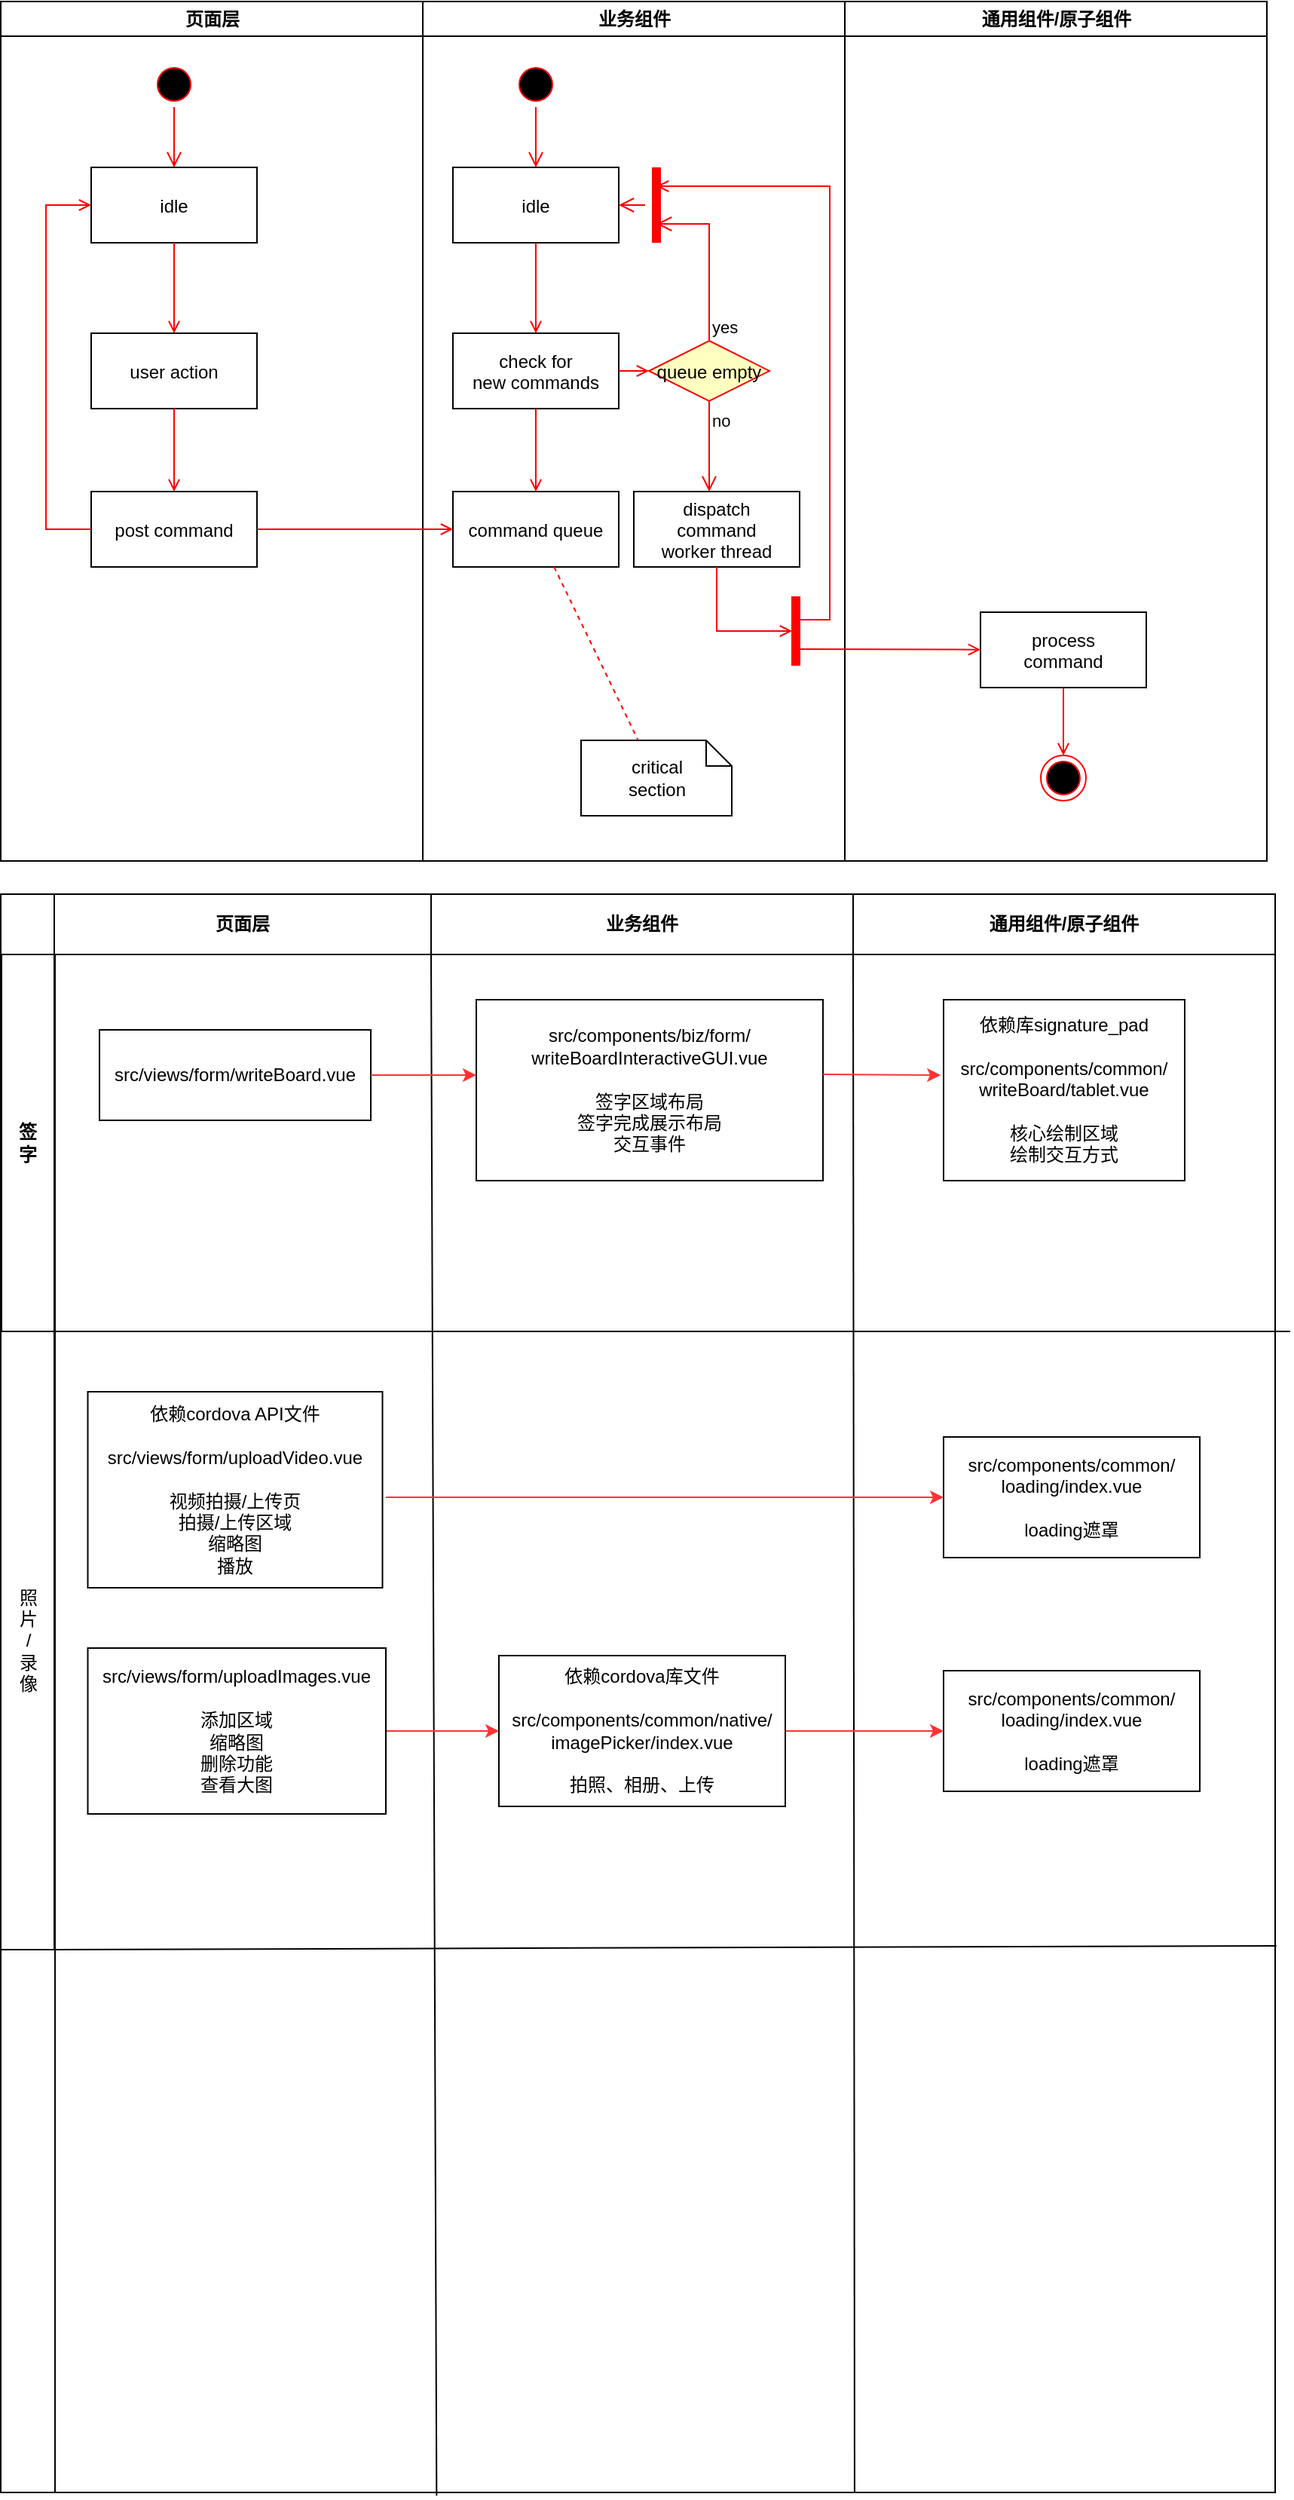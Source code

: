<mxfile version="15.0.3" type="github">
  <diagram name="Page-1" id="e7e014a7-5840-1c2e-5031-d8a46d1fe8dd">
    <mxGraphModel dx="946" dy="532" grid="1" gridSize="10" guides="1" tooltips="1" connect="1" arrows="1" fold="1" page="1" pageScale="1" pageWidth="1169" pageHeight="826" background="none" math="0" shadow="0">
      <root>
        <mxCell id="0" />
        <mxCell id="1" parent="0" />
        <mxCell id="2" value="页面层" style="swimlane;whiteSpace=wrap" parent="1" vertex="1">
          <mxGeometry x="164.5" y="128" width="280" height="570" as="geometry" />
        </mxCell>
        <mxCell id="5" value="" style="ellipse;shape=startState;fillColor=#000000;strokeColor=#ff0000;" parent="2" vertex="1">
          <mxGeometry x="100" y="40" width="30" height="30" as="geometry" />
        </mxCell>
        <mxCell id="6" value="" style="edgeStyle=elbowEdgeStyle;elbow=horizontal;verticalAlign=bottom;endArrow=open;endSize=8;strokeColor=#FF0000;endFill=1;rounded=0" parent="2" source="5" target="7" edge="1">
          <mxGeometry x="100" y="40" as="geometry">
            <mxPoint x="115" y="110" as="targetPoint" />
          </mxGeometry>
        </mxCell>
        <mxCell id="7" value="idle" style="" parent="2" vertex="1">
          <mxGeometry x="60" y="110" width="110" height="50" as="geometry" />
        </mxCell>
        <mxCell id="8" value="user action" style="" parent="2" vertex="1">
          <mxGeometry x="60" y="220" width="110" height="50" as="geometry" />
        </mxCell>
        <mxCell id="9" value="" style="endArrow=open;strokeColor=#FF0000;endFill=1;rounded=0" parent="2" source="7" target="8" edge="1">
          <mxGeometry relative="1" as="geometry" />
        </mxCell>
        <mxCell id="10" value="post command" style="" parent="2" vertex="1">
          <mxGeometry x="60" y="325" width="110" height="50" as="geometry" />
        </mxCell>
        <mxCell id="11" value="" style="endArrow=open;strokeColor=#FF0000;endFill=1;rounded=0" parent="2" source="8" target="10" edge="1">
          <mxGeometry relative="1" as="geometry" />
        </mxCell>
        <mxCell id="12" value="" style="edgeStyle=elbowEdgeStyle;elbow=horizontal;strokeColor=#FF0000;endArrow=open;endFill=1;rounded=0" parent="2" source="10" target="7" edge="1">
          <mxGeometry width="100" height="100" relative="1" as="geometry">
            <mxPoint x="160" y="290" as="sourcePoint" />
            <mxPoint x="260" y="190" as="targetPoint" />
            <Array as="points">
              <mxPoint x="30" y="250" />
            </Array>
          </mxGeometry>
        </mxCell>
        <mxCell id="3" value="业务组件" style="swimlane;whiteSpace=wrap" parent="1" vertex="1">
          <mxGeometry x="444.5" y="128" width="280" height="570" as="geometry" />
        </mxCell>
        <mxCell id="13" value="" style="ellipse;shape=startState;fillColor=#000000;strokeColor=#ff0000;" parent="3" vertex="1">
          <mxGeometry x="60" y="40" width="30" height="30" as="geometry" />
        </mxCell>
        <mxCell id="14" value="" style="edgeStyle=elbowEdgeStyle;elbow=horizontal;verticalAlign=bottom;endArrow=open;endSize=8;strokeColor=#FF0000;endFill=1;rounded=0" parent="3" source="13" target="15" edge="1">
          <mxGeometry x="40" y="20" as="geometry">
            <mxPoint x="55" y="90" as="targetPoint" />
          </mxGeometry>
        </mxCell>
        <mxCell id="15" value="idle" style="" parent="3" vertex="1">
          <mxGeometry x="20" y="110" width="110" height="50" as="geometry" />
        </mxCell>
        <mxCell id="16" value="check for &#xa;new commands" style="" parent="3" vertex="1">
          <mxGeometry x="20" y="220" width="110" height="50" as="geometry" />
        </mxCell>
        <mxCell id="17" value="" style="endArrow=open;strokeColor=#FF0000;endFill=1;rounded=0" parent="3" source="15" target="16" edge="1">
          <mxGeometry relative="1" as="geometry" />
        </mxCell>
        <mxCell id="18" value="command queue" style="" parent="3" vertex="1">
          <mxGeometry x="20" y="325" width="110" height="50" as="geometry" />
        </mxCell>
        <mxCell id="19" value="" style="endArrow=open;strokeColor=#FF0000;endFill=1;rounded=0" parent="3" source="16" target="18" edge="1">
          <mxGeometry relative="1" as="geometry" />
        </mxCell>
        <mxCell id="21" value="queue empty" style="rhombus;fillColor=#ffffc0;strokeColor=#ff0000;" parent="3" vertex="1">
          <mxGeometry x="150" y="225" width="80" height="40" as="geometry" />
        </mxCell>
        <mxCell id="22" value="yes" style="edgeStyle=elbowEdgeStyle;elbow=horizontal;align=left;verticalAlign=bottom;endArrow=open;endSize=8;strokeColor=#FF0000;exitX=0.5;exitY=0;endFill=1;rounded=0;entryX=0.75;entryY=0.5;entryPerimeter=0" parent="3" source="21" target="25" edge="1">
          <mxGeometry x="-1" relative="1" as="geometry">
            <mxPoint x="160" y="150" as="targetPoint" />
            <Array as="points">
              <mxPoint x="190" y="180" />
            </Array>
          </mxGeometry>
        </mxCell>
        <mxCell id="23" value="no" style="edgeStyle=elbowEdgeStyle;elbow=horizontal;align=left;verticalAlign=top;endArrow=open;endSize=8;strokeColor=#FF0000;endFill=1;rounded=0" parent="3" source="21" target="30" edge="1">
          <mxGeometry x="-1" relative="1" as="geometry">
            <mxPoint x="190" y="305" as="targetPoint" />
          </mxGeometry>
        </mxCell>
        <mxCell id="24" value="" style="endArrow=open;strokeColor=#FF0000;endFill=1;rounded=0" parent="3" source="16" target="21" edge="1">
          <mxGeometry relative="1" as="geometry" />
        </mxCell>
        <mxCell id="25" value="" style="shape=line;strokeWidth=6;strokeColor=#ff0000;rotation=90" parent="3" vertex="1">
          <mxGeometry x="130" y="127.5" width="50" height="15" as="geometry" />
        </mxCell>
        <mxCell id="26" value="" style="edgeStyle=elbowEdgeStyle;elbow=horizontal;verticalAlign=bottom;endArrow=open;endSize=8;strokeColor=#FF0000;endFill=1;rounded=0" parent="3" source="25" target="15" edge="1">
          <mxGeometry x="130" y="90" as="geometry">
            <mxPoint x="230" y="140" as="targetPoint" />
          </mxGeometry>
        </mxCell>
        <mxCell id="30" value="dispatch&#xa;command&#xa;worker thread" style="" parent="3" vertex="1">
          <mxGeometry x="140" y="325" width="110" height="50" as="geometry" />
        </mxCell>
        <mxCell id="31" value="critical&#xa;section" style="shape=note;whiteSpace=wrap;size=17" parent="3" vertex="1">
          <mxGeometry x="105" y="490" width="100" height="50" as="geometry" />
        </mxCell>
        <mxCell id="32" value="" style="endArrow=none;strokeColor=#FF0000;endFill=0;rounded=0;dashed=1" parent="3" source="18" target="31" edge="1">
          <mxGeometry relative="1" as="geometry" />
        </mxCell>
        <mxCell id="34" value="" style="whiteSpace=wrap;strokeColor=#FF0000;fillColor=#FF0000" parent="3" vertex="1">
          <mxGeometry x="245" y="395" width="5" height="45" as="geometry" />
        </mxCell>
        <mxCell id="41" value="" style="edgeStyle=elbowEdgeStyle;elbow=horizontal;entryX=0;entryY=0.5;strokeColor=#FF0000;endArrow=open;endFill=1;rounded=0" parent="3" source="30" target="34" edge="1">
          <mxGeometry width="100" height="100" relative="1" as="geometry">
            <mxPoint x="60" y="480" as="sourcePoint" />
            <mxPoint x="160" y="380" as="targetPoint" />
            <Array as="points">
              <mxPoint x="195" y="400" />
            </Array>
          </mxGeometry>
        </mxCell>
        <mxCell id="4" value="通用组件/原子组件" style="swimlane;whiteSpace=wrap" parent="1" vertex="1">
          <mxGeometry x="724.5" y="128" width="280" height="570" as="geometry" />
        </mxCell>
        <mxCell id="33" value="process&#xa;command" style="" parent="4" vertex="1">
          <mxGeometry x="90" y="405" width="110" height="50" as="geometry" />
        </mxCell>
        <mxCell id="35" value="" style="edgeStyle=elbowEdgeStyle;elbow=horizontal;strokeColor=#FF0000;endArrow=open;endFill=1;rounded=0;entryX=0.25;entryY=0.5;entryPerimeter=0" parent="4" target="25" edge="1">
          <mxGeometry width="100" height="100" relative="1" as="geometry">
            <mxPoint x="-30" y="410" as="sourcePoint" />
            <mxPoint x="-120" y="120" as="targetPoint" />
            <Array as="points">
              <mxPoint x="-10" y="135" />
            </Array>
          </mxGeometry>
        </mxCell>
        <mxCell id="37" value="" style="edgeStyle=none;strokeColor=#FF0000;endArrow=open;endFill=1;rounded=0" parent="4" target="33" edge="1">
          <mxGeometry width="100" height="100" relative="1" as="geometry">
            <mxPoint x="-30" y="429.5" as="sourcePoint" />
            <mxPoint x="90" y="429.5" as="targetPoint" />
          </mxGeometry>
        </mxCell>
        <mxCell id="38" value="" style="ellipse;shape=endState;fillColor=#000000;strokeColor=#ff0000" parent="4" vertex="1">
          <mxGeometry x="130" y="500" width="30" height="30" as="geometry" />
        </mxCell>
        <mxCell id="39" value="" style="endArrow=open;strokeColor=#FF0000;endFill=1;rounded=0" parent="4" source="33" target="38" edge="1">
          <mxGeometry relative="1" as="geometry" />
        </mxCell>
        <mxCell id="20" value="" style="endArrow=open;strokeColor=#FF0000;endFill=1;rounded=0" parent="1" source="10" target="18" edge="1">
          <mxGeometry relative="1" as="geometry" />
        </mxCell>
        <mxCell id="UzPeg6kkZ6eYkgYElsji-41" value="" style="shape=internalStorage;whiteSpace=wrap;html=1;backgroundOutline=1;dx=36;dy=40;" vertex="1" parent="1">
          <mxGeometry x="164.5" y="720" width="845.5" height="1060" as="geometry" />
        </mxCell>
        <mxCell id="UzPeg6kkZ6eYkgYElsji-42" value="&lt;b&gt;页面层&lt;/b&gt;" style="rounded=0;whiteSpace=wrap;html=1;" vertex="1" parent="1">
          <mxGeometry x="200" y="720" width="250" height="40" as="geometry" />
        </mxCell>
        <mxCell id="UzPeg6kkZ6eYkgYElsji-43" value="" style="endArrow=none;html=1;entryX=1;entryY=1;entryDx=0;entryDy=0;exitX=0.342;exitY=1.002;exitDx=0;exitDy=0;exitPerimeter=0;" edge="1" parent="1" source="UzPeg6kkZ6eYkgYElsji-41" target="UzPeg6kkZ6eYkgYElsji-42">
          <mxGeometry width="50" height="50" relative="1" as="geometry">
            <mxPoint x="450" y="1434" as="sourcePoint" />
            <mxPoint x="470" y="850" as="targetPoint" />
          </mxGeometry>
        </mxCell>
        <mxCell id="UzPeg6kkZ6eYkgYElsji-44" value="&lt;b&gt;签&lt;br&gt;字&lt;/b&gt;" style="rounded=0;whiteSpace=wrap;html=1;" vertex="1" parent="1">
          <mxGeometry x="165" y="760" width="35" height="250" as="geometry" />
        </mxCell>
        <mxCell id="UzPeg6kkZ6eYkgYElsji-45" value="src/views/form/writeBoard.vue" style="rounded=0;whiteSpace=wrap;html=1;" vertex="1" parent="1">
          <mxGeometry x="230" y="810" width="180" height="60" as="geometry" />
        </mxCell>
        <mxCell id="UzPeg6kkZ6eYkgYElsji-46" value="&lt;b&gt;业务组件&lt;/b&gt;" style="rounded=0;whiteSpace=wrap;html=1;" vertex="1" parent="1">
          <mxGeometry x="450" y="720" width="280" height="40" as="geometry" />
        </mxCell>
        <mxCell id="UzPeg6kkZ6eYkgYElsji-47" value="src/components/biz/form/&lt;br&gt;writeBoardInteractiveGUI.vue&lt;br&gt;&lt;br&gt;签字区域布局&lt;br&gt;签字完成展示布局&lt;br&gt;交互事件" style="rounded=0;whiteSpace=wrap;html=1;" vertex="1" parent="1">
          <mxGeometry x="480" y="790" width="230" height="120" as="geometry" />
        </mxCell>
        <mxCell id="UzPeg6kkZ6eYkgYElsji-48" value="&lt;span style=&quot;font-weight: 700&quot;&gt;通用组件/原子组件&lt;/span&gt;" style="rounded=0;whiteSpace=wrap;html=1;" vertex="1" parent="1">
          <mxGeometry x="730" y="720" width="280" height="40" as="geometry" />
        </mxCell>
        <mxCell id="UzPeg6kkZ6eYkgYElsji-49" value="" style="endArrow=none;html=1;entryX=1;entryY=1;entryDx=0;entryDy=0;exitX=0.67;exitY=1;exitDx=0;exitDy=0;exitPerimeter=0;" edge="1" parent="1" source="UzPeg6kkZ6eYkgYElsji-41" target="UzPeg6kkZ6eYkgYElsji-46">
          <mxGeometry width="50" height="50" relative="1" as="geometry">
            <mxPoint x="730" y="1434" as="sourcePoint" />
            <mxPoint x="790" y="790" as="targetPoint" />
          </mxGeometry>
        </mxCell>
        <mxCell id="UzPeg6kkZ6eYkgYElsji-50" value="依赖库signature_pad&lt;br&gt;&lt;br&gt;src/components/common/&lt;br&gt;writeBoard/tablet.vue&lt;br&gt;&lt;br&gt;核心绘制区域&lt;br&gt;绘制交互方式" style="rounded=0;whiteSpace=wrap;html=1;" vertex="1" parent="1">
          <mxGeometry x="790" y="790" width="160" height="120" as="geometry" />
        </mxCell>
        <mxCell id="UzPeg6kkZ6eYkgYElsji-51" value="依赖cordova API文件&lt;br&gt;&lt;br&gt;src/views/form/uploadVideo.vue&lt;br&gt;&lt;br&gt;视频拍摄/上传页&lt;br&gt;拍摄/上传区域&lt;br&gt;缩略图&lt;br&gt;播放" style="rounded=0;whiteSpace=wrap;html=1;" vertex="1" parent="1">
          <mxGeometry x="222.25" y="1050" width="195.5" height="130" as="geometry" />
        </mxCell>
        <mxCell id="UzPeg6kkZ6eYkgYElsji-52" value="src/components/common/&lt;br&gt;loading/index.vue&lt;br&gt;&lt;br&gt;loading遮罩" style="rounded=0;whiteSpace=wrap;html=1;" vertex="1" parent="1">
          <mxGeometry x="790" y="1080" width="170" height="80" as="geometry" />
        </mxCell>
        <mxCell id="UzPeg6kkZ6eYkgYElsji-53" value="照&lt;br&gt;片&lt;br&gt;/&lt;br&gt;录&lt;br&gt;像" style="rounded=0;whiteSpace=wrap;html=1;" vertex="1" parent="1">
          <mxGeometry x="164.5" y="1010" width="35.5" height="410" as="geometry" />
        </mxCell>
        <mxCell id="UzPeg6kkZ6eYkgYElsji-61" style="edgeStyle=orthogonalEdgeStyle;rounded=0;orthogonalLoop=1;jettySize=auto;html=1;exitX=1;exitY=0.5;exitDx=0;exitDy=0;entryX=0;entryY=0.5;entryDx=0;entryDy=0;strokeColor=#FF3333;" edge="1" parent="1" source="UzPeg6kkZ6eYkgYElsji-54" target="UzPeg6kkZ6eYkgYElsji-55">
          <mxGeometry relative="1" as="geometry" />
        </mxCell>
        <mxCell id="UzPeg6kkZ6eYkgYElsji-54" value="src/views/form/uploadImages.vue&lt;br&gt;&lt;br&gt;添加区域&lt;br&gt;缩略图&lt;br&gt;删除功能&lt;br&gt;查看大图" style="rounded=0;whiteSpace=wrap;html=1;" vertex="1" parent="1">
          <mxGeometry x="222.25" y="1220" width="197.75" height="110" as="geometry" />
        </mxCell>
        <mxCell id="UzPeg6kkZ6eYkgYElsji-62" style="edgeStyle=orthogonalEdgeStyle;rounded=0;orthogonalLoop=1;jettySize=auto;html=1;entryX=0;entryY=0.5;entryDx=0;entryDy=0;strokeColor=#FF3333;" edge="1" parent="1" source="UzPeg6kkZ6eYkgYElsji-55" target="UzPeg6kkZ6eYkgYElsji-56">
          <mxGeometry relative="1" as="geometry" />
        </mxCell>
        <mxCell id="UzPeg6kkZ6eYkgYElsji-55" value="依赖cordova库文件&lt;br&gt;&lt;br&gt;src/components/common/native/&lt;br&gt;imagePicker/index.vue&lt;br&gt;&lt;br&gt;拍照、相册、上传" style="rounded=0;whiteSpace=wrap;html=1;" vertex="1" parent="1">
          <mxGeometry x="495" y="1225" width="190" height="100" as="geometry" />
        </mxCell>
        <mxCell id="UzPeg6kkZ6eYkgYElsji-56" value="src/components/common/&lt;br&gt;loading/index.vue&lt;br&gt;&lt;br&gt;loading遮罩" style="rounded=0;whiteSpace=wrap;html=1;" vertex="1" parent="1">
          <mxGeometry x="790" y="1235" width="170" height="80" as="geometry" />
        </mxCell>
        <mxCell id="UzPeg6kkZ6eYkgYElsji-57" value="" style="endArrow=none;html=1;exitX=1;exitY=0;exitDx=0;exitDy=0;" edge="1" parent="1" source="UzPeg6kkZ6eYkgYElsji-53">
          <mxGeometry width="50" height="50" relative="1" as="geometry">
            <mxPoint x="280" y="1040" as="sourcePoint" />
            <mxPoint x="1020" y="1010" as="targetPoint" />
          </mxGeometry>
        </mxCell>
        <mxCell id="UzPeg6kkZ6eYkgYElsji-58" value="" style="endArrow=classic;html=1;exitX=1;exitY=0.5;exitDx=0;exitDy=0;entryX=0;entryY=0.417;entryDx=0;entryDy=0;entryPerimeter=0;strokeColor=#FF3333;" edge="1" parent="1" source="UzPeg6kkZ6eYkgYElsji-45" target="UzPeg6kkZ6eYkgYElsji-47">
          <mxGeometry width="50" height="50" relative="1" as="geometry">
            <mxPoint x="430" y="870" as="sourcePoint" />
            <mxPoint x="480" y="820" as="targetPoint" />
          </mxGeometry>
        </mxCell>
        <mxCell id="UzPeg6kkZ6eYkgYElsji-59" value="" style="endArrow=classic;html=1;exitX=1;exitY=0.5;exitDx=0;exitDy=0;entryX=-0.012;entryY=0.417;entryDx=0;entryDy=0;entryPerimeter=0;strokeColor=#FF3333;" edge="1" parent="1" target="UzPeg6kkZ6eYkgYElsji-50">
          <mxGeometry width="50" height="50" relative="1" as="geometry">
            <mxPoint x="710" y="839.5" as="sourcePoint" />
            <mxPoint x="780" y="839.54" as="targetPoint" />
          </mxGeometry>
        </mxCell>
        <mxCell id="UzPeg6kkZ6eYkgYElsji-60" value="" style="endArrow=classic;html=1;entryX=0;entryY=0.5;entryDx=0;entryDy=0;strokeColor=#FF3333;" edge="1" parent="1" target="UzPeg6kkZ6eYkgYElsji-52">
          <mxGeometry width="50" height="50" relative="1" as="geometry">
            <mxPoint x="420" y="1120" as="sourcePoint" />
            <mxPoint x="498.08" y="1115.04" as="targetPoint" />
          </mxGeometry>
        </mxCell>
        <mxCell id="UzPeg6kkZ6eYkgYElsji-63" value="" style="endArrow=none;html=1;exitX=1;exitY=1;exitDx=0;exitDy=0;entryX=1.001;entryY=0.658;entryDx=0;entryDy=0;entryPerimeter=0;" edge="1" parent="1" source="UzPeg6kkZ6eYkgYElsji-53" target="UzPeg6kkZ6eYkgYElsji-41">
          <mxGeometry width="50" height="50" relative="1" as="geometry">
            <mxPoint x="210" y="1440" as="sourcePoint" />
            <mxPoint x="260" y="1390" as="targetPoint" />
          </mxGeometry>
        </mxCell>
      </root>
    </mxGraphModel>
  </diagram>
</mxfile>

